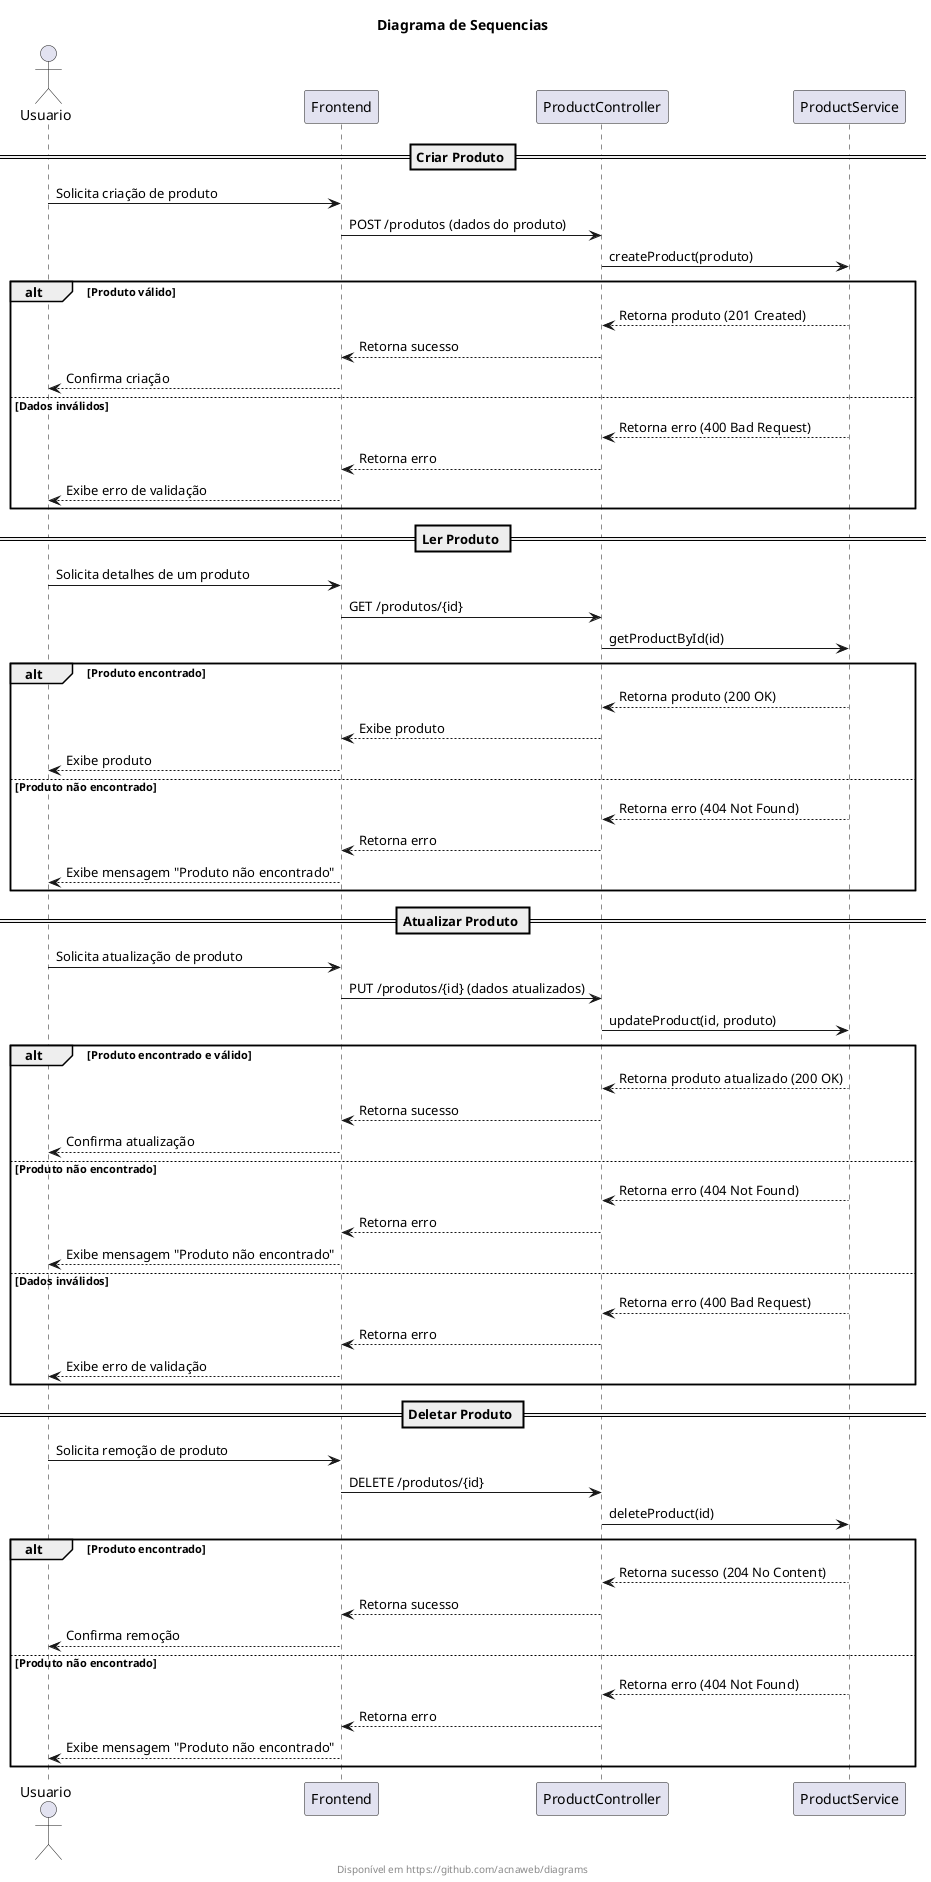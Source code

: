 @startuml

title Diagrama de Sequencias
footer Disponível em https://github.com/acnaweb/diagrams

actor Usuario
participant Frontend
participant ProductController
participant ProductService

== Criar Produto ==
Usuario -> Frontend: Solicita criação de produto
Frontend -> ProductController: POST /produtos (dados do produto)
ProductController -> ProductService: createProduct(produto)
alt Produto válido
    ProductService --> ProductController: Retorna produto (201 Created)
    ProductController --> Frontend: Retorna sucesso
    Frontend --> Usuario: Confirma criação
else Dados inválidos
    ProductService --> ProductController: Retorna erro (400 Bad Request)
    ProductController --> Frontend: Retorna erro
    Frontend --> Usuario: Exibe erro de validação
end

== Ler Produto ==
Usuario -> Frontend: Solicita detalhes de um produto
Frontend -> ProductController: GET /produtos/{id}
ProductController -> ProductService: getProductById(id)
alt Produto encontrado
    ProductService --> ProductController: Retorna produto (200 OK)
    ProductController --> Frontend: Exibe produto
    Frontend --> Usuario: Exibe produto
else Produto não encontrado
    ProductService --> ProductController: Retorna erro (404 Not Found)
    ProductController --> Frontend: Retorna erro
    Frontend --> Usuario: Exibe mensagem "Produto não encontrado"
end

== Atualizar Produto ==
Usuario -> Frontend: Solicita atualização de produto
Frontend -> ProductController: PUT /produtos/{id} (dados atualizados)
ProductController -> ProductService: updateProduct(id, produto)
alt Produto encontrado e válido
    ProductService --> ProductController: Retorna produto atualizado (200 OK)
    ProductController --> Frontend: Retorna sucesso
    Frontend --> Usuario: Confirma atualização
else Produto não encontrado
    ProductService --> ProductController: Retorna erro (404 Not Found)
    ProductController --> Frontend: Retorna erro
    Frontend --> Usuario: Exibe mensagem "Produto não encontrado"
else Dados inválidos
    ProductService --> ProductController: Retorna erro (400 Bad Request)
    ProductController --> Frontend: Retorna erro
    Frontend --> Usuario: Exibe erro de validação
end

== Deletar Produto ==
Usuario -> Frontend: Solicita remoção de produto
Frontend -> ProductController: DELETE /produtos/{id}
ProductController -> ProductService: deleteProduct(id)
alt Produto encontrado
    ProductService --> ProductController: Retorna sucesso (204 No Content)
    ProductController --> Frontend: Retorna sucesso
    Frontend --> Usuario: Confirma remoção
else Produto não encontrado
    ProductService --> ProductController: Retorna erro (404 Not Found)
    ProductController --> Frontend: Retorna erro
    Frontend --> Usuario: Exibe mensagem "Produto não encontrado"
end

@enduml
